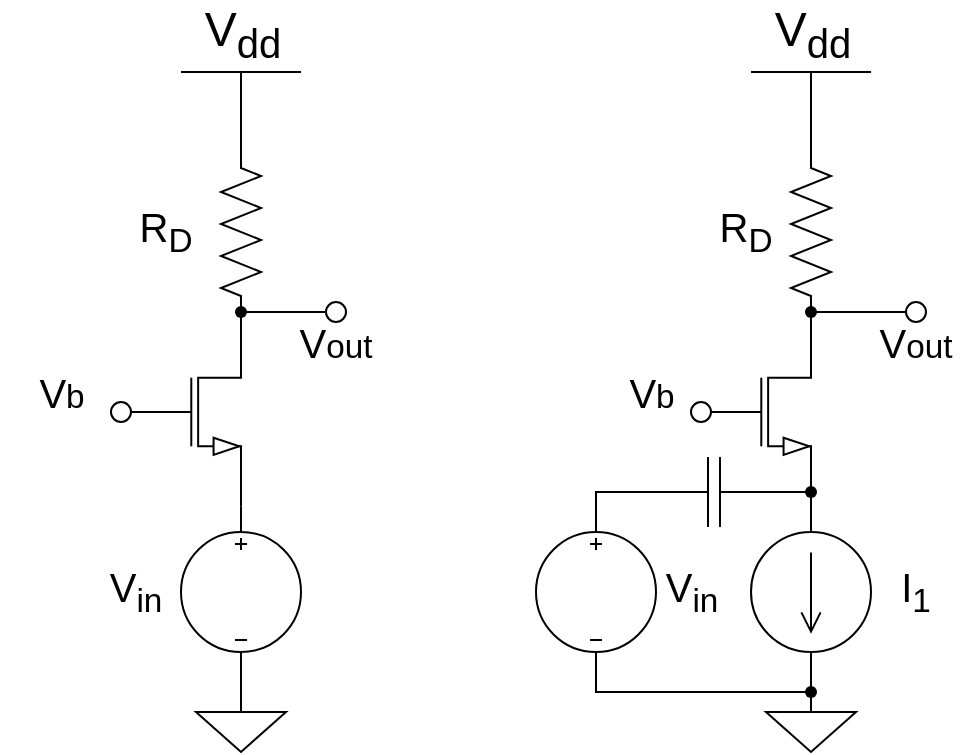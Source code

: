 <mxfile version="24.2.5" type="device">
  <diagram name="第 1 页" id="kQ_iLcOtnLhzTw7cKh8k">
    <mxGraphModel dx="954" dy="1832" grid="1" gridSize="10" guides="1" tooltips="1" connect="1" arrows="1" fold="1" page="1" pageScale="1" pageWidth="827" pageHeight="1169" math="0" shadow="0">
      <root>
        <mxCell id="0" />
        <mxCell id="1" parent="0" />
        <mxCell id="sUXl09W4jl-q58QYEXRD-49" value="" style="verticalLabelPosition=bottom;shadow=0;dashed=0;align=center;html=1;verticalAlign=top;shape=mxgraph.electrical.transistors.nmos;pointerEvents=1;" vertex="1" parent="1">
          <mxGeometry x="507.5" y="140" width="60" height="100" as="geometry" />
        </mxCell>
        <mxCell id="sUXl09W4jl-q58QYEXRD-48" value="" style="verticalLabelPosition=bottom;shadow=0;dashed=0;align=center;html=1;verticalAlign=top;shape=mxgraph.electrical.transistors.nmos;pointerEvents=1;" vertex="1" parent="1">
          <mxGeometry x="222.5" y="140" width="60" height="100" as="geometry" />
        </mxCell>
        <mxCell id="sUXl09W4jl-q58QYEXRD-30" value="" style="pointerEvents=1;verticalLabelPosition=bottom;shadow=0;dashed=0;align=center;html=1;verticalAlign=top;shape=mxgraph.electrical.resistors.resistor_2;rotation=90;" vertex="1" parent="1">
          <mxGeometry x="517.5" y="90" width="100" height="20" as="geometry" />
        </mxCell>
        <mxCell id="sUXl09W4jl-q58QYEXRD-2" value="" style="pointerEvents=1;verticalLabelPosition=bottom;shadow=0;dashed=0;align=center;html=1;verticalAlign=top;shape=mxgraph.electrical.signal_sources.signal_ground;" vertex="1" parent="1">
          <mxGeometry x="260" y="330" width="45" height="30" as="geometry" />
        </mxCell>
        <mxCell id="sUXl09W4jl-q58QYEXRD-3" value="V&lt;sub&gt;dd&lt;/sub&gt;" style="verticalLabelPosition=top;verticalAlign=bottom;shape=mxgraph.electrical.signal_sources.vdd;shadow=0;dashed=0;align=center;strokeWidth=1;fontSize=24;html=1;flipV=1;" vertex="1" parent="1">
          <mxGeometry x="252.5" y="20" width="60" height="40" as="geometry" />
        </mxCell>
        <mxCell id="sUXl09W4jl-q58QYEXRD-5" value="" style="verticalLabelPosition=bottom;shadow=0;dashed=0;align=center;html=1;verticalAlign=top;strokeWidth=1;shape=ellipse;" vertex="1" parent="1">
          <mxGeometry x="325" y="135" width="10" height="10" as="geometry" />
        </mxCell>
        <mxCell id="sUXl09W4jl-q58QYEXRD-7" value="" style="shape=waypoint;sketch=0;fillStyle=solid;size=6;pointerEvents=1;points=[];fillColor=none;resizable=0;rotatable=0;perimeter=centerPerimeter;snapToPoint=1;" vertex="1" parent="1">
          <mxGeometry x="272.5" y="130" width="20" height="20" as="geometry" />
        </mxCell>
        <mxCell id="sUXl09W4jl-q58QYEXRD-8" value="" style="endArrow=none;html=1;strokeWidth=1;rounded=0;" edge="1" parent="1">
          <mxGeometry width="100" relative="1" as="geometry">
            <mxPoint x="285" y="140" as="sourcePoint" />
            <mxPoint x="325" y="140" as="targetPoint" />
          </mxGeometry>
        </mxCell>
        <mxCell id="sUXl09W4jl-q58QYEXRD-9" value="&lt;font style=&quot;font-size: 20px;&quot;&gt;V&lt;/font&gt;&lt;font style=&quot;font-size: 16.667px;&quot;&gt;out&lt;/font&gt;" style="text;html=1;align=center;verticalAlign=middle;whiteSpace=wrap;rounded=0;" vertex="1" parent="1">
          <mxGeometry x="300" y="140" width="60" height="30" as="geometry" />
        </mxCell>
        <mxCell id="sUXl09W4jl-q58QYEXRD-10" value="&lt;span style=&quot;font-size: 20px;&quot;&gt;R&lt;sub&gt;D&lt;/sub&gt;&lt;/span&gt;" style="text;html=1;align=center;verticalAlign=middle;whiteSpace=wrap;rounded=0;" vertex="1" parent="1">
          <mxGeometry x="215" y="85" width="60" height="30" as="geometry" />
        </mxCell>
        <mxCell id="sUXl09W4jl-q58QYEXRD-11" value="" style="verticalLabelPosition=bottom;shadow=0;dashed=0;align=center;html=1;verticalAlign=top;strokeWidth=1;shape=ellipse;" vertex="1" parent="1">
          <mxGeometry x="217.5" y="185" width="10" height="10" as="geometry" />
        </mxCell>
        <mxCell id="sUXl09W4jl-q58QYEXRD-13" value="" style="endArrow=none;html=1;strokeWidth=1;rounded=0;entryX=1;entryY=1;entryDx=0;entryDy=0;entryPerimeter=0;exitX=0;exitY=0.5;exitDx=0;exitDy=0;exitPerimeter=0;" edge="1" parent="1">
          <mxGeometry width="100" relative="1" as="geometry">
            <mxPoint x="282.5" y="250" as="sourcePoint" />
            <mxPoint x="282.5" y="237.143" as="targetPoint" />
          </mxGeometry>
        </mxCell>
        <mxCell id="sUXl09W4jl-q58QYEXRD-14" value="" style="endArrow=none;html=1;strokeWidth=1;rounded=0;entryX=1;entryY=0.5;entryDx=0;entryDy=0;entryPerimeter=0;exitX=0.5;exitY=0;exitDx=0;exitDy=0;exitPerimeter=0;" edge="1" parent="1" source="sUXl09W4jl-q58QYEXRD-2">
          <mxGeometry width="100" relative="1" as="geometry">
            <mxPoint x="305" y="330" as="sourcePoint" />
            <mxPoint x="282.5" y="310" as="targetPoint" />
          </mxGeometry>
        </mxCell>
        <mxCell id="sUXl09W4jl-q58QYEXRD-16" value="" style="pointerEvents=1;verticalLabelPosition=bottom;shadow=0;dashed=0;align=center;html=1;verticalAlign=top;shape=mxgraph.electrical.resistors.resistor_2;rotation=90;" vertex="1" parent="1">
          <mxGeometry x="232.5" y="90" width="100" height="20" as="geometry" />
        </mxCell>
        <mxCell id="sUXl09W4jl-q58QYEXRD-17" value="" style="pointerEvents=1;verticalLabelPosition=bottom;shadow=0;dashed=0;align=center;html=1;verticalAlign=top;shape=mxgraph.electrical.signal_sources.source;aspect=fixed;points=[[0.5,0,0],[1,0.5,0],[0.5,1,0],[0,0.5,0]];elSignalType=dc3;" vertex="1" parent="1">
          <mxGeometry x="252.5" y="250" width="60" height="60" as="geometry" />
        </mxCell>
        <mxCell id="sUXl09W4jl-q58QYEXRD-18" value="&lt;span style=&quot;font-size: 20px;&quot;&gt;V&lt;sub&gt;in&lt;/sub&gt;&lt;/span&gt;" style="text;html=1;align=center;verticalAlign=middle;whiteSpace=wrap;rounded=0;" vertex="1" parent="1">
          <mxGeometry x="200" y="265" width="60" height="30" as="geometry" />
        </mxCell>
        <mxCell id="sUXl09W4jl-q58QYEXRD-21" value="V&lt;sub&gt;dd&lt;/sub&gt;" style="verticalLabelPosition=top;verticalAlign=bottom;shape=mxgraph.electrical.signal_sources.vdd;shadow=0;dashed=0;align=center;strokeWidth=1;fontSize=24;html=1;flipV=1;" vertex="1" parent="1">
          <mxGeometry x="537.5" y="20" width="60" height="40" as="geometry" />
        </mxCell>
        <mxCell id="sUXl09W4jl-q58QYEXRD-22" value="" style="verticalLabelPosition=bottom;shadow=0;dashed=0;align=center;html=1;verticalAlign=top;strokeWidth=1;shape=ellipse;" vertex="1" parent="1">
          <mxGeometry x="615" y="135" width="10" height="10" as="geometry" />
        </mxCell>
        <mxCell id="sUXl09W4jl-q58QYEXRD-23" value="" style="shape=waypoint;sketch=0;fillStyle=solid;size=6;pointerEvents=1;points=[];fillColor=none;resizable=0;rotatable=0;perimeter=centerPerimeter;snapToPoint=1;" vertex="1" parent="1">
          <mxGeometry x="557.5" y="130" width="20" height="20" as="geometry" />
        </mxCell>
        <mxCell id="sUXl09W4jl-q58QYEXRD-24" value="" style="endArrow=none;html=1;strokeWidth=1;rounded=0;" edge="1" parent="1" source="sUXl09W4jl-q58QYEXRD-23">
          <mxGeometry width="100" relative="1" as="geometry">
            <mxPoint x="575" y="140" as="sourcePoint" />
            <mxPoint x="615" y="140" as="targetPoint" />
          </mxGeometry>
        </mxCell>
        <mxCell id="sUXl09W4jl-q58QYEXRD-25" value="&lt;font style=&quot;font-size: 20px;&quot;&gt;V&lt;/font&gt;&lt;font style=&quot;font-size: 16.667px;&quot;&gt;out&lt;/font&gt;" style="text;html=1;align=center;verticalAlign=middle;whiteSpace=wrap;rounded=0;" vertex="1" parent="1">
          <mxGeometry x="590" y="140" width="60" height="30" as="geometry" />
        </mxCell>
        <mxCell id="sUXl09W4jl-q58QYEXRD-26" value="&lt;span style=&quot;font-size: 20px;&quot;&gt;R&lt;sub&gt;D&lt;/sub&gt;&lt;/span&gt;" style="text;html=1;align=center;verticalAlign=middle;whiteSpace=wrap;rounded=0;" vertex="1" parent="1">
          <mxGeometry x="505" y="85" width="60" height="30" as="geometry" />
        </mxCell>
        <mxCell id="sUXl09W4jl-q58QYEXRD-27" value="" style="verticalLabelPosition=bottom;shadow=0;dashed=0;align=center;html=1;verticalAlign=top;strokeWidth=1;shape=ellipse;" vertex="1" parent="1">
          <mxGeometry x="507.5" y="185" width="10" height="10" as="geometry" />
        </mxCell>
        <mxCell id="sUXl09W4jl-q58QYEXRD-28" value="" style="endArrow=none;html=1;strokeWidth=1;rounded=0;exitDx=0;exitDy=0;exitPerimeter=0;" edge="1" parent="1" source="sUXl09W4jl-q58QYEXRD-39">
          <mxGeometry width="100" relative="1" as="geometry">
            <mxPoint x="572.5" y="250" as="sourcePoint" />
            <mxPoint x="567" y="230" as="targetPoint" />
          </mxGeometry>
        </mxCell>
        <mxCell id="sUXl09W4jl-q58QYEXRD-31" value="" style="pointerEvents=1;verticalLabelPosition=bottom;shadow=0;dashed=0;align=center;html=1;verticalAlign=top;shape=mxgraph.electrical.signal_sources.source;aspect=fixed;points=[[0.5,0,0],[1,0.5,0],[0.5,1,0],[0,0.5,0]];elSignalType=dc3;" vertex="1" parent="1">
          <mxGeometry x="430" y="250" width="60" height="60" as="geometry" />
        </mxCell>
        <mxCell id="sUXl09W4jl-q58QYEXRD-32" value="&lt;span style=&quot;font-size: 20px;&quot;&gt;V&lt;sub&gt;in&lt;/sub&gt;&lt;/span&gt;" style="text;html=1;align=center;verticalAlign=middle;whiteSpace=wrap;rounded=0;" vertex="1" parent="1">
          <mxGeometry x="477.5" y="265" width="60" height="30" as="geometry" />
        </mxCell>
        <mxCell id="sUXl09W4jl-q58QYEXRD-33" value="" style="pointerEvents=1;verticalLabelPosition=bottom;shadow=0;dashed=0;align=center;html=1;verticalAlign=top;shape=mxgraph.electrical.signal_sources.signal_ground;" vertex="1" parent="1">
          <mxGeometry x="545" y="330" width="45" height="30" as="geometry" />
        </mxCell>
        <mxCell id="sUXl09W4jl-q58QYEXRD-35" value="" style="pointerEvents=1;verticalLabelPosition=bottom;shadow=0;dashed=0;align=center;html=1;verticalAlign=top;shape=mxgraph.electrical.capacitors.capacitor_1;" vertex="1" parent="1">
          <mxGeometry x="489" y="212.5" width="60" height="35" as="geometry" />
        </mxCell>
        <mxCell id="sUXl09W4jl-q58QYEXRD-38" value="" style="endArrow=none;html=1;strokeWidth=1;rounded=0;entryX=0;entryY=0.5;entryDx=0;entryDy=0;entryPerimeter=0;exitX=0.5;exitY=0;exitDx=0;exitDy=0;exitPerimeter=0;" edge="1" parent="1" source="sUXl09W4jl-q58QYEXRD-31" target="sUXl09W4jl-q58QYEXRD-35">
          <mxGeometry width="100" relative="1" as="geometry">
            <mxPoint x="430" y="240" as="sourcePoint" />
            <mxPoint x="530" y="240" as="targetPoint" />
            <Array as="points">
              <mxPoint x="460" y="230" />
            </Array>
          </mxGeometry>
        </mxCell>
        <mxCell id="sUXl09W4jl-q58QYEXRD-40" value="" style="endArrow=none;html=1;strokeWidth=1;rounded=0;exitX=1;exitY=0.5;exitDx=0;exitDy=0;exitPerimeter=0;" edge="1" parent="1" source="sUXl09W4jl-q58QYEXRD-35" target="sUXl09W4jl-q58QYEXRD-39">
          <mxGeometry width="100" relative="1" as="geometry">
            <mxPoint x="549" y="230" as="sourcePoint" />
            <mxPoint x="567" y="230" as="targetPoint" />
          </mxGeometry>
        </mxCell>
        <mxCell id="sUXl09W4jl-q58QYEXRD-39" value="" style="shape=waypoint;sketch=0;fillStyle=solid;size=6;pointerEvents=1;points=[];fillColor=none;resizable=0;rotatable=0;perimeter=centerPerimeter;snapToPoint=1;" vertex="1" parent="1">
          <mxGeometry x="557.5" y="220" width="20" height="20" as="geometry" />
        </mxCell>
        <mxCell id="sUXl09W4jl-q58QYEXRD-41" value="" style="pointerEvents=1;verticalLabelPosition=bottom;shadow=0;dashed=0;align=center;html=1;verticalAlign=top;shape=mxgraph.electrical.signal_sources.source;aspect=fixed;points=[[0.5,0,0],[1,0.5,0],[0.5,1,0],[0,0.5,0]];elSignalType=dc1;rotation=90;" vertex="1" parent="1">
          <mxGeometry x="537.5" y="250" width="60" height="60" as="geometry" />
        </mxCell>
        <mxCell id="sUXl09W4jl-q58QYEXRD-42" value="" style="endArrow=none;html=1;strokeWidth=1;rounded=0;exitX=0;exitY=0.5;exitDx=0;exitDy=0;exitPerimeter=0;" edge="1" parent="1" source="sUXl09W4jl-q58QYEXRD-41" target="sUXl09W4jl-q58QYEXRD-39">
          <mxGeometry width="100" relative="1" as="geometry">
            <mxPoint x="620" y="230" as="sourcePoint" />
            <mxPoint x="550" y="270" as="targetPoint" />
          </mxGeometry>
        </mxCell>
        <mxCell id="sUXl09W4jl-q58QYEXRD-44" value="" style="endArrow=none;html=1;strokeWidth=1;rounded=0;entryX=0.5;entryY=0;entryDx=0;entryDy=0;entryPerimeter=0;exitX=1;exitY=0.5;exitDx=0;exitDy=0;exitPerimeter=0;" edge="1" parent="1" source="sUXl09W4jl-q58QYEXRD-41" target="sUXl09W4jl-q58QYEXRD-33">
          <mxGeometry width="100" relative="1" as="geometry">
            <mxPoint x="510" y="290" as="sourcePoint" />
            <mxPoint x="610" y="290" as="targetPoint" />
          </mxGeometry>
        </mxCell>
        <mxCell id="sUXl09W4jl-q58QYEXRD-45" value="" style="endArrow=none;html=1;strokeWidth=1;rounded=0;exitX=0.5;exitY=1;exitDx=0;exitDy=0;exitPerimeter=0;" edge="1" parent="1" source="sUXl09W4jl-q58QYEXRD-31">
          <mxGeometry width="100" relative="1" as="geometry">
            <mxPoint x="480" y="290" as="sourcePoint" />
            <mxPoint x="570" y="330" as="targetPoint" />
            <Array as="points">
              <mxPoint x="460" y="330" />
            </Array>
          </mxGeometry>
        </mxCell>
        <mxCell id="sUXl09W4jl-q58QYEXRD-46" value="" style="shape=waypoint;sketch=0;fillStyle=solid;size=6;pointerEvents=1;points=[];fillColor=none;resizable=0;rotatable=0;perimeter=centerPerimeter;snapToPoint=1;" vertex="1" parent="1">
          <mxGeometry x="557.5" y="320" width="20" height="20" as="geometry" />
        </mxCell>
        <mxCell id="sUXl09W4jl-q58QYEXRD-47" value="&lt;span style=&quot;font-size: 20px;&quot;&gt;I&lt;sub&gt;1&lt;/sub&gt;&lt;/span&gt;" style="text;html=1;align=center;verticalAlign=middle;whiteSpace=wrap;rounded=0;" vertex="1" parent="1">
          <mxGeometry x="590" y="265" width="60" height="30" as="geometry" />
        </mxCell>
        <mxCell id="sUXl09W4jl-q58QYEXRD-51" value="&lt;span style=&quot;font-size: 20px;&quot;&gt;V&lt;/span&gt;&lt;span style=&quot;font-size: 16.667px;&quot;&gt;b&lt;/span&gt;" style="text;html=1;align=center;verticalAlign=middle;whiteSpace=wrap;rounded=0;" vertex="1" parent="1">
          <mxGeometry x="162.5" y="165" width="60" height="30" as="geometry" />
        </mxCell>
        <mxCell id="sUXl09W4jl-q58QYEXRD-52" value="&lt;span style=&quot;font-size: 20px;&quot;&gt;V&lt;/span&gt;&lt;span style=&quot;font-size: 16.667px;&quot;&gt;b&lt;/span&gt;" style="text;html=1;align=center;verticalAlign=middle;whiteSpace=wrap;rounded=0;" vertex="1" parent="1">
          <mxGeometry x="457.5" y="165" width="60" height="30" as="geometry" />
        </mxCell>
      </root>
    </mxGraphModel>
  </diagram>
</mxfile>
